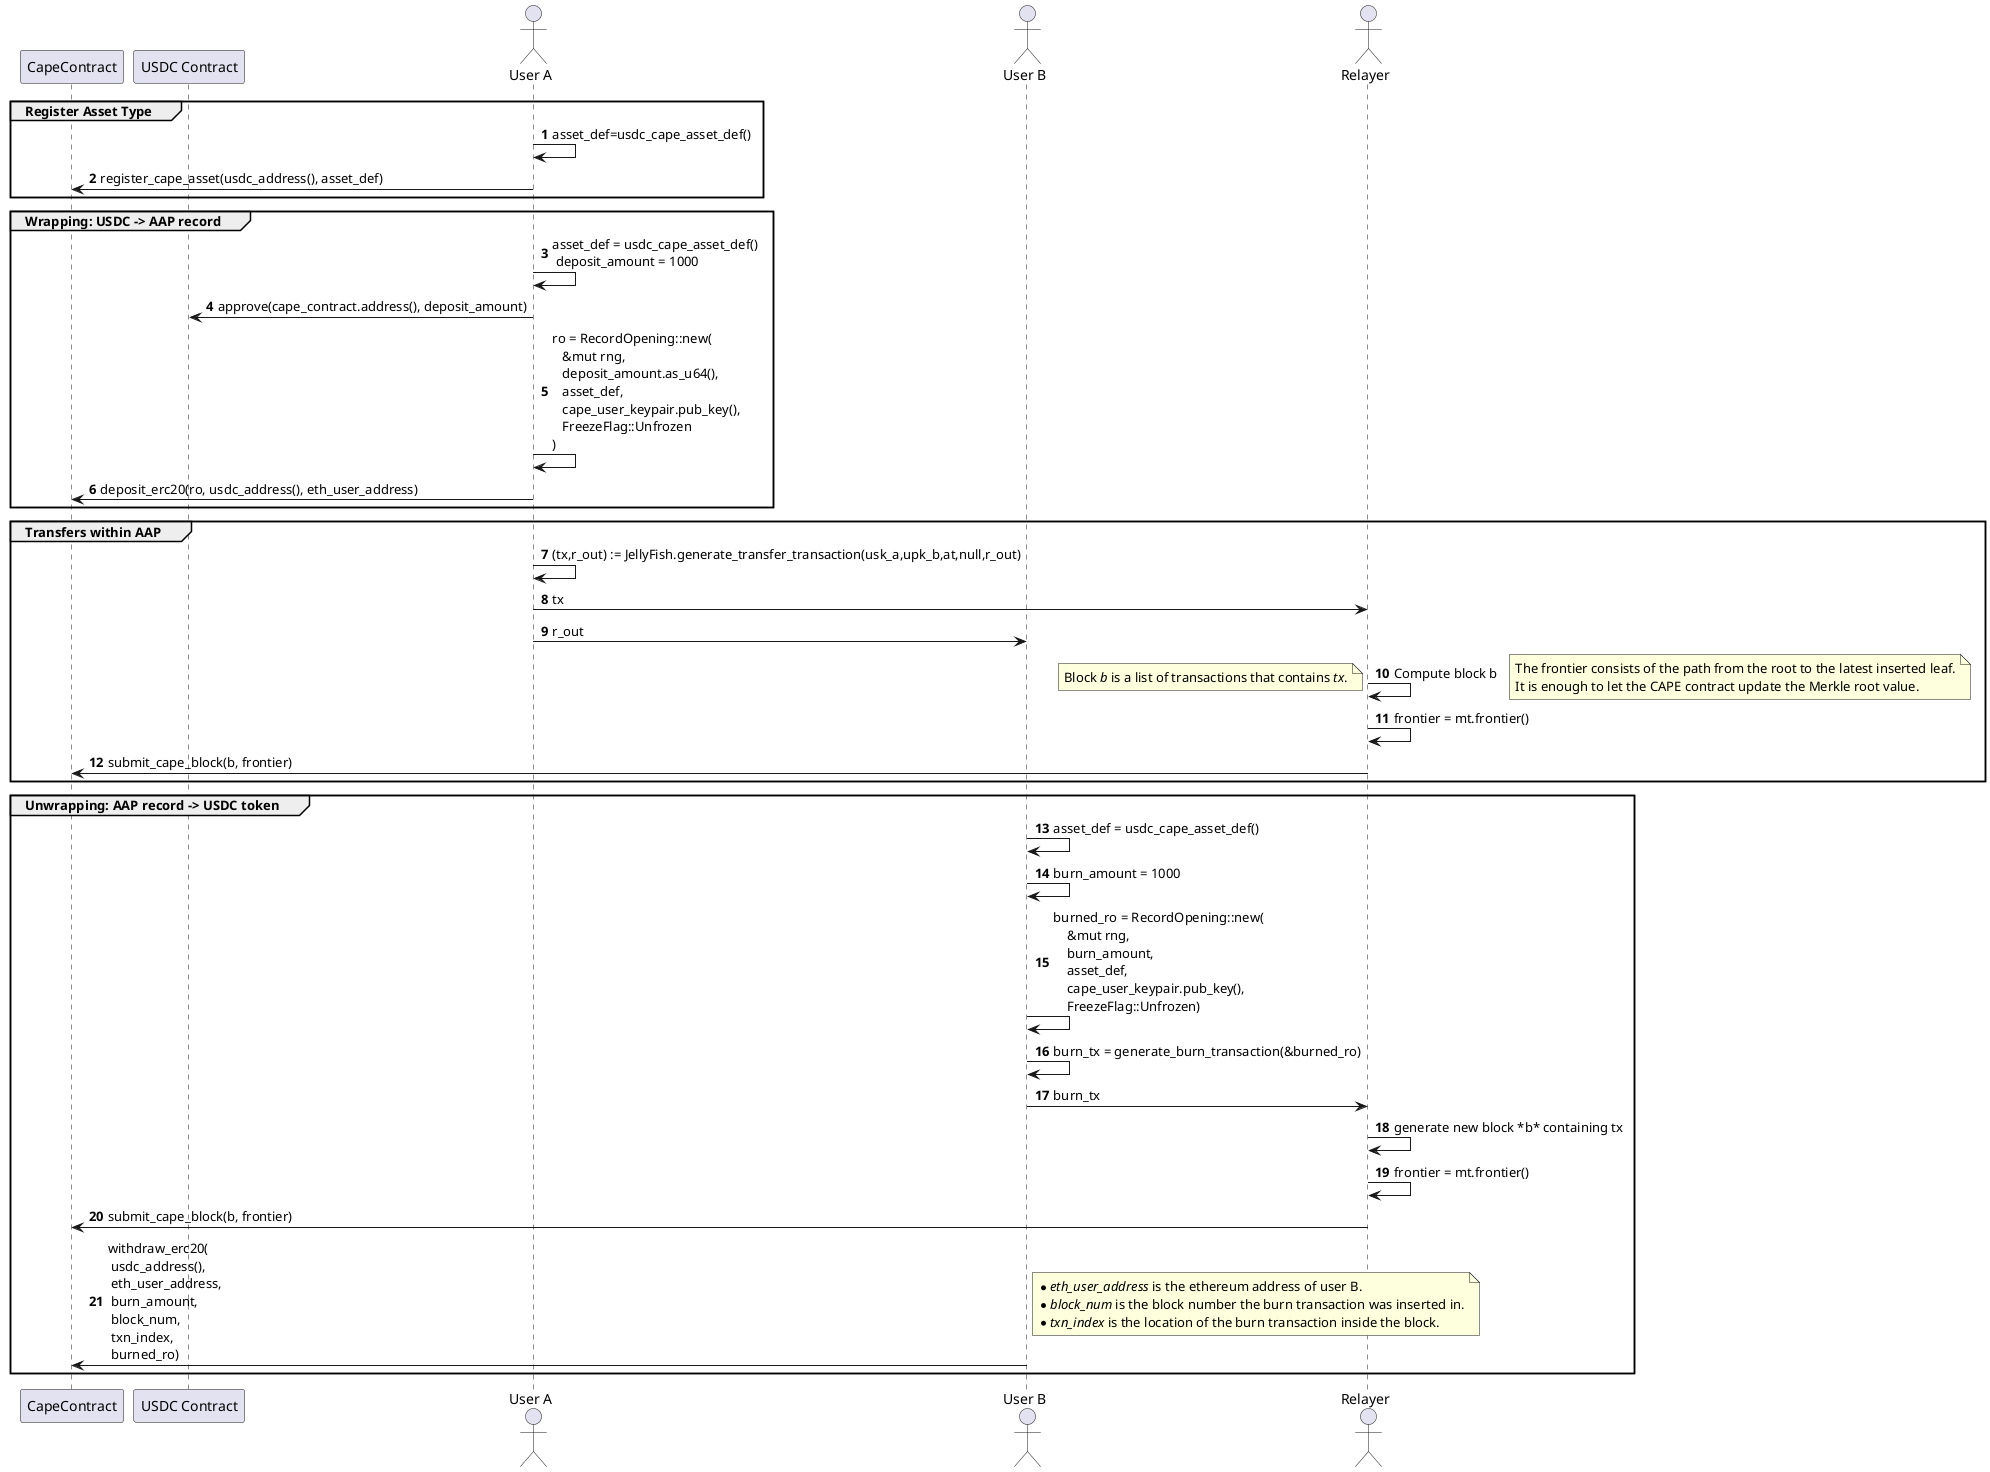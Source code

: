 @startuml
autonumber
participant "CapeContract" as CapeContract
participant "USDC Contract" as USDC
actor       "User A" as A
actor       "User B" as B
actor       "Relayer" as R

group Register Asset Type
A -> A: asset_def=usdc_cape_asset_def()
A -> CapeContract: register_cape_asset(usdc_address(), asset_def)

end group

group Wrapping: USDC -> AAP record

A -> A: asset_def = usdc_cape_asset_def() \n deposit_amount = 1000
A -> USDC: approve(cape_contract.address(), deposit_amount)
A -> A: ro = RecordOpening::new( \n   &mut rng, \n   deposit_amount.as_u64(), \n   asset_def,\n   cape_user_keypair.pub_key(),\n   FreezeFlag::Unfrozen \n)
A -> CapeContract: deposit_erc20(ro, usdc_address(), eth_user_address)
end

group Transfers within AAP

A -> A: (tx,r_out) := JellyFish.generate_transfer_transaction(usk_a,upk_b,at,null,r_out)
A -> R: tx
A -> B: r_out
R -> R: Compute block b
note left
Block <i>b</i> is a list of transactions that contains <i>tx</i>.
end note

note right
The frontier consists of the path from the root to the latest inserted leaf.
It is enough to let the CAPE contract update the Merkle root value.
end note

R -> R: frontier = mt.frontier()

R -> CapeContract: submit_cape_block(b, frontier)
end group

group Unwrapping: AAP record -> USDC token
 B -> B:   asset_def = usdc_cape_asset_def()
 B -> B: burn_amount = 1000
 B -> B: burned_ro = RecordOpening::new( \n    &mut rng, \n    burn_amount,\n    asset_def, \n    cape_user_keypair.pub_key(),\n    FreezeFlag::Unfrozen)
 B -> B: burn_tx = generate_burn_transaction(&burned_ro)
 B -> R: burn_tx
 R -> R: generate new block *b* containing tx
 R -> R: frontier = mt.frontier()
 R -> CapeContract: submit_cape_block(b, frontier)
 B -> CapeContract: withdraw_erc20( \n usdc_address(),  \n eth_user_address,  \n burn_amount,  \n block_num,  \n txn_index,  \n burned_ro)
 note right
 * <i>eth_user_address</i> is the ethereum address of user B.
 * <i>block_num</i> is the block number the burn transaction was inserted in.
 * <i>txn_index</i> is the location of the burn transaction inside the block.
 end note
end
@enduml
